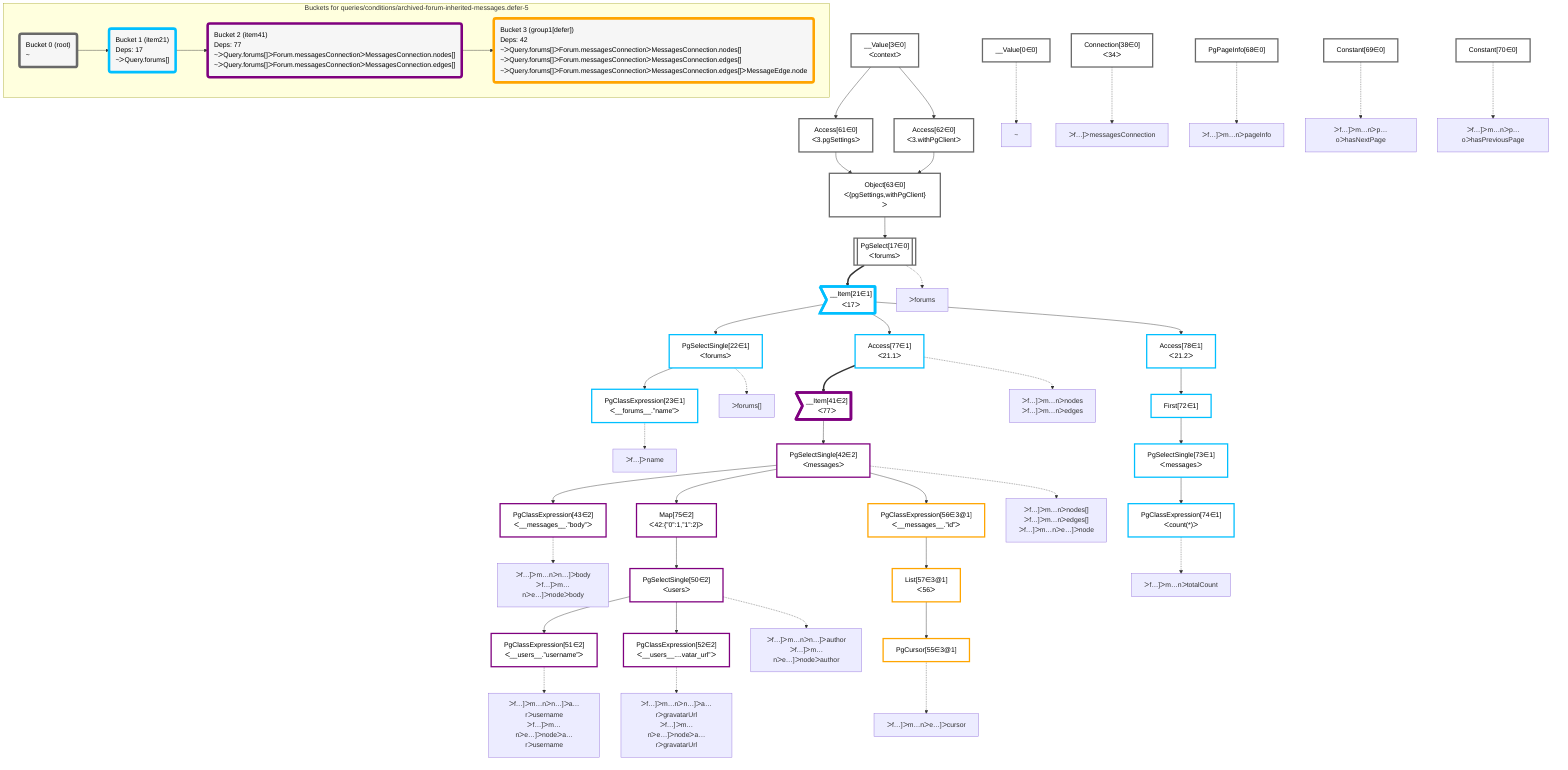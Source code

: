 graph TD
    classDef path fill:#eee,stroke:#000,color:#000
    classDef plan fill:#fff,stroke-width:3px,color:#000
    classDef itemplan fill:#fff,stroke-width:6px,color:#000
    classDef sideeffectplan fill:#f00,stroke-width:6px,color:#000
    classDef bucket fill:#f6f6f6,color:#000,stroke-width:6px,text-align:left


    %% define plans
    __Value0["__Value[0∈0]"]:::plan
    __Value3["__Value[3∈0]<br />ᐸcontextᐳ"]:::plan
    Access61["Access[61∈0]<br />ᐸ3.pgSettingsᐳ"]:::plan
    Access62["Access[62∈0]<br />ᐸ3.withPgClientᐳ"]:::plan
    Object63["Object[63∈0]<br />ᐸ{pgSettings,withPgClient}ᐳ"]:::plan
    PgSelect17[["PgSelect[17∈0]<br />ᐸforumsᐳ"]]:::plan
    __Item21>"__Item[21∈1]<br />ᐸ17ᐳ"]:::itemplan
    PgSelectSingle22["PgSelectSingle[22∈1]<br />ᐸforumsᐳ"]:::plan
    PgClassExpression23["PgClassExpression[23∈1]<br />ᐸ__forums__.”name”ᐳ"]:::plan
    Connection38["Connection[38∈0]<br />ᐸ34ᐳ"]:::plan
    Access77["Access[77∈1]<br />ᐸ21.1ᐳ"]:::plan
    __Item41>"__Item[41∈2]<br />ᐸ77ᐳ"]:::itemplan
    PgSelectSingle42["PgSelectSingle[42∈2]<br />ᐸmessagesᐳ"]:::plan
    PgClassExpression43["PgClassExpression[43∈2]<br />ᐸ__messages__.”body”ᐳ"]:::plan
    Map75["Map[75∈2]<br />ᐸ42:{”0”:1,”1”:2}ᐳ"]:::plan
    PgSelectSingle50["PgSelectSingle[50∈2]<br />ᐸusersᐳ"]:::plan
    PgClassExpression51["PgClassExpression[51∈2]<br />ᐸ__users__.”username”ᐳ"]:::plan
    PgClassExpression52["PgClassExpression[52∈2]<br />ᐸ__users__....vatar_url”ᐳ"]:::plan
    PgClassExpression56["PgClassExpression[56∈3@1]<br />ᐸ__messages__.”id”ᐳ"]:::plan
    List57["List[57∈3@1]<br />ᐸ56ᐳ"]:::plan
    PgCursor55["PgCursor[55∈3@1]"]:::plan
    PgPageInfo68["PgPageInfo[68∈0]"]:::plan
    Constant69["Constant[69∈0]"]:::plan
    Constant70["Constant[70∈0]"]:::plan
    Access78["Access[78∈1]<br />ᐸ21.2ᐳ"]:::plan
    First72["First[72∈1]"]:::plan
    PgSelectSingle73["PgSelectSingle[73∈1]<br />ᐸmessagesᐳ"]:::plan
    PgClassExpression74["PgClassExpression[74∈1]<br />ᐸcount(*)ᐳ"]:::plan

    %% plan dependencies
    __Value3 --> Access61
    __Value3 --> Access62
    Access61 & Access62 --> Object63
    Object63 --> PgSelect17
    PgSelect17 ==> __Item21
    __Item21 --> PgSelectSingle22
    PgSelectSingle22 --> PgClassExpression23
    __Item21 --> Access77
    Access77 ==> __Item41
    __Item41 --> PgSelectSingle42
    PgSelectSingle42 --> PgClassExpression43
    PgSelectSingle42 --> Map75
    Map75 --> PgSelectSingle50
    PgSelectSingle50 --> PgClassExpression51
    PgSelectSingle50 --> PgClassExpression52
    PgSelectSingle42 --> PgClassExpression56
    PgClassExpression56 --> List57
    List57 --> PgCursor55
    __Item21 --> Access78
    Access78 --> First72
    First72 --> PgSelectSingle73
    PgSelectSingle73 --> PgClassExpression74

    %% plan-to-path relationships
    P0["~"]
    __Value0 -.-> P0
    P17["ᐳforums"]
    PgSelect17 -.-> P17
    P22["ᐳforums[]"]
    PgSelectSingle22 -.-> P22
    P23["ᐳf…]ᐳname"]
    PgClassExpression23 -.-> P23
    P38["ᐳf…]ᐳmessagesConnection"]
    Connection38 -.-> P38
    P42["ᐳf…]ᐳm…nᐳnodes[]<br />ᐳf…]ᐳm…nᐳedges[]<br />ᐳf…]ᐳm…nᐳe…]ᐳnode"]
    PgSelectSingle42 -.-> P42
    P43["ᐳf…]ᐳm…nᐳn…]ᐳbody<br />ᐳf…]ᐳm…nᐳe…]ᐳnodeᐳbody"]
    PgClassExpression43 -.-> P43
    P50["ᐳf…]ᐳm…nᐳn…]ᐳauthor<br />ᐳf…]ᐳm…nᐳe…]ᐳnodeᐳauthor"]
    PgSelectSingle50 -.-> P50
    P51["ᐳf…]ᐳm…nᐳn…]ᐳa…rᐳusername<br />ᐳf…]ᐳm…nᐳe…]ᐳnodeᐳa…rᐳusername"]
    PgClassExpression51 -.-> P51
    P52["ᐳf…]ᐳm…nᐳn…]ᐳa…rᐳgravatarUrl<br />ᐳf…]ᐳm…nᐳe…]ᐳnodeᐳa…rᐳgravatarUrl"]
    PgClassExpression52 -.-> P52
    P55["ᐳf…]ᐳm…nᐳe…]ᐳcursor"]
    PgCursor55 -.-> P55
    P68["ᐳf…]ᐳm…nᐳpageInfo"]
    PgPageInfo68 -.-> P68
    P69["ᐳf…]ᐳm…nᐳp…oᐳhasNextPage"]
    Constant69 -.-> P69
    P70["ᐳf…]ᐳm…nᐳp…oᐳhasPreviousPage"]
    Constant70 -.-> P70
    P74["ᐳf…]ᐳm…nᐳtotalCount"]
    PgClassExpression74 -.-> P74
    P77["ᐳf…]ᐳm…nᐳnodes<br />ᐳf…]ᐳm…nᐳedges"]
    Access77 -.-> P77

    subgraph "Buckets for queries/conditions/archived-forum-inherited-messages.defer-5"
    Bucket0("Bucket 0 (root)<br />~"):::bucket
    classDef bucket0 stroke:#696969
    class Bucket0,__Value0,__Value3,PgSelect17,Connection38,Access61,Access62,Object63,PgPageInfo68,Constant69,Constant70 bucket0
    Bucket1("Bucket 1 (item21)<br />Deps: 17<br />~ᐳQuery.forums[]"):::bucket
    classDef bucket1 stroke:#00bfff
    class Bucket1,__Item21,PgSelectSingle22,PgClassExpression23,First72,PgSelectSingle73,PgClassExpression74,Access77,Access78 bucket1
    Bucket2("Bucket 2 (item41)<br />Deps: 77<br />~ᐳQuery.forums[]ᐳForum.messagesConnectionᐳMessagesConnection.nodes[]<br />~ᐳQuery.forums[]ᐳForum.messagesConnectionᐳMessagesConnection.edges[]"):::bucket
    classDef bucket2 stroke:#7f007f
    class Bucket2,__Item41,PgSelectSingle42,PgClassExpression43,PgSelectSingle50,PgClassExpression51,PgClassExpression52,Map75 bucket2
    Bucket3("Bucket 3 (group1[defer])<br />Deps: 42<br />~ᐳQuery.forums[]ᐳForum.messagesConnectionᐳMessagesConnection.nodes[]<br />~ᐳQuery.forums[]ᐳForum.messagesConnectionᐳMessagesConnection.edges[]<br />~ᐳQuery.forums[]ᐳForum.messagesConnectionᐳMessagesConnection.edges[]ᐳMessageEdge.node"):::bucket
    classDef bucket3 stroke:#ffa500
    class Bucket3,PgCursor55,PgClassExpression56,List57 bucket3
    Bucket0 --> Bucket1
    Bucket1 --> Bucket2
    Bucket2 --> Bucket3
    end